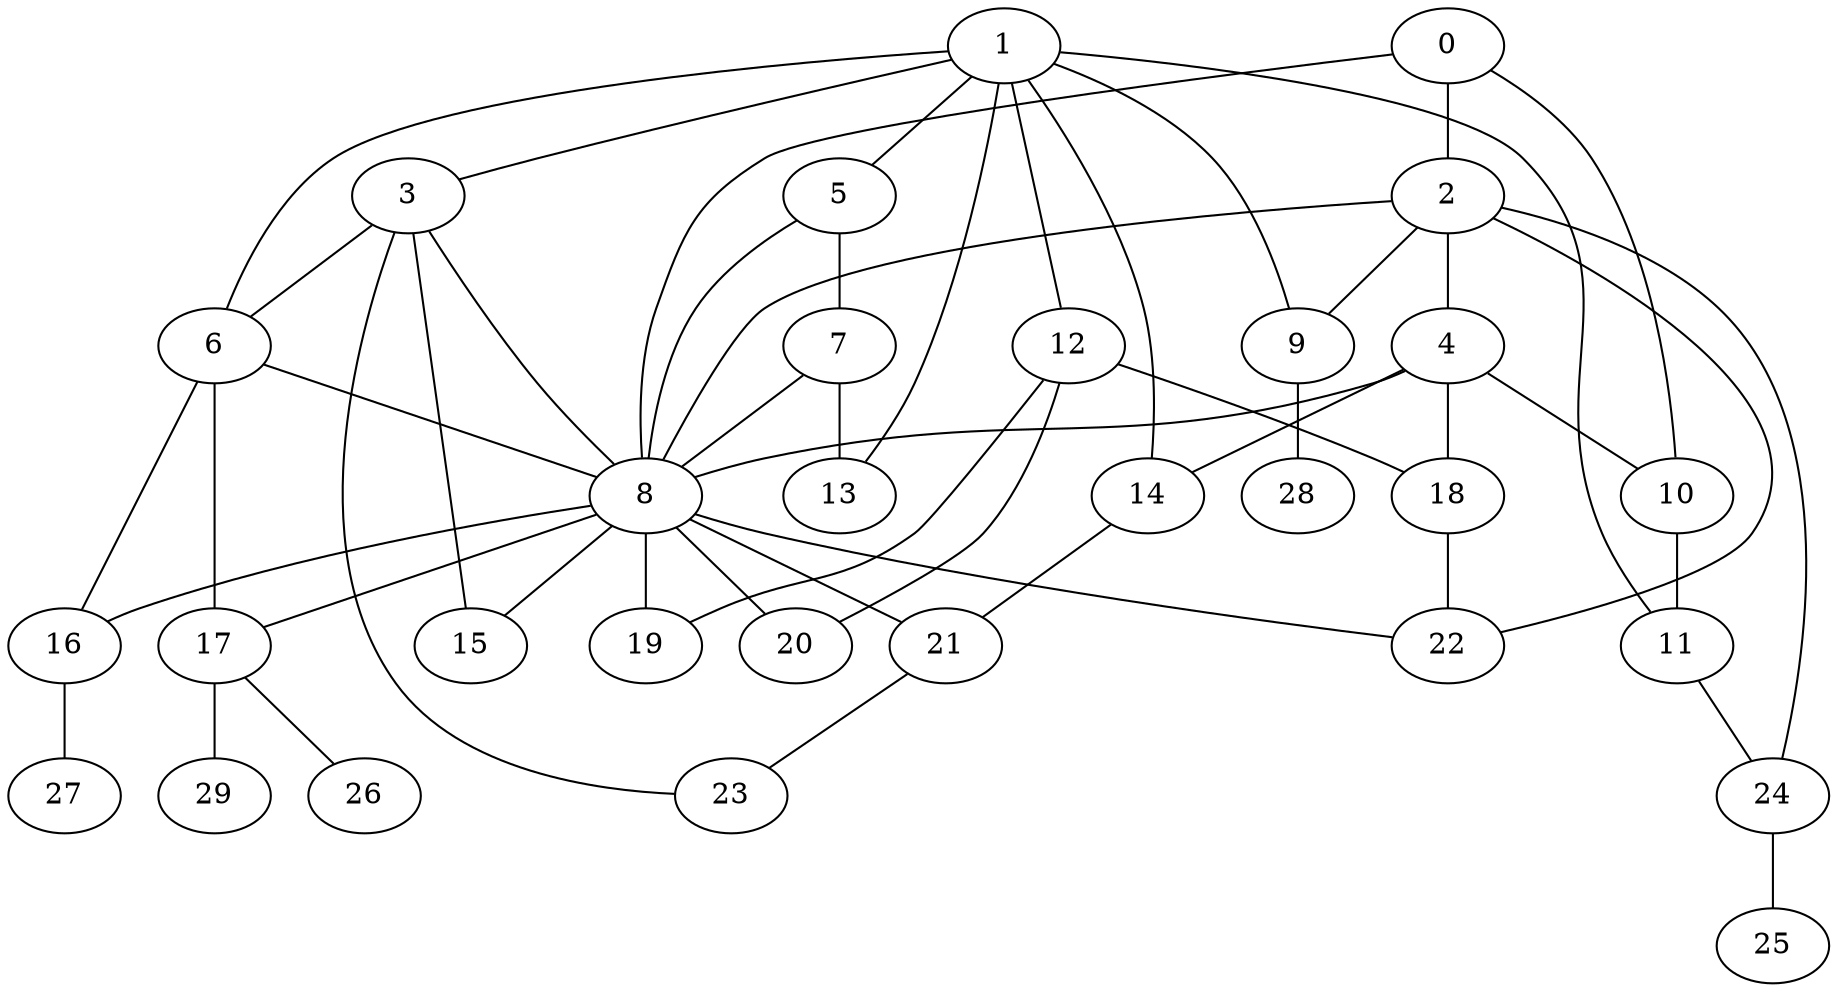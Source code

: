 graph G {
   8 -- 20
   8 -- 21
   8 -- 16
   8 -- 19
   8 -- 22
   8 -- 15
   8 -- 17
   0 -- 10
   0 -- 2
   0 -- 8
   1 -- 11
   1 -- 3
   1 -- 13
   1 -- 5
   1 -- 14
   1 -- 6
   1 -- 9
   1 -- 12
   2 -- 24
   2 -- 8
   2 -- 4
   2 -- 9
   2 -- 22
   3 -- 6
   3 -- 8
   3 -- 23
   3 -- 15
   4 -- 18
   4 -- 10
   4 -- 8
   4 -- 14
   5 -- 7
   5 -- 8
   6 -- 17
   6 -- 16
   6 -- 8
   7 -- 13
   7 -- 8
   9 -- 28
   10 -- 11
   11 -- 24
   12 -- 18
   12 -- 19
   12 -- 20
   14 -- 21
   16 -- 27
   17 -- 26
   17 -- 29
   18 -- 22
   21 -- 23
   24 -- 25
}
